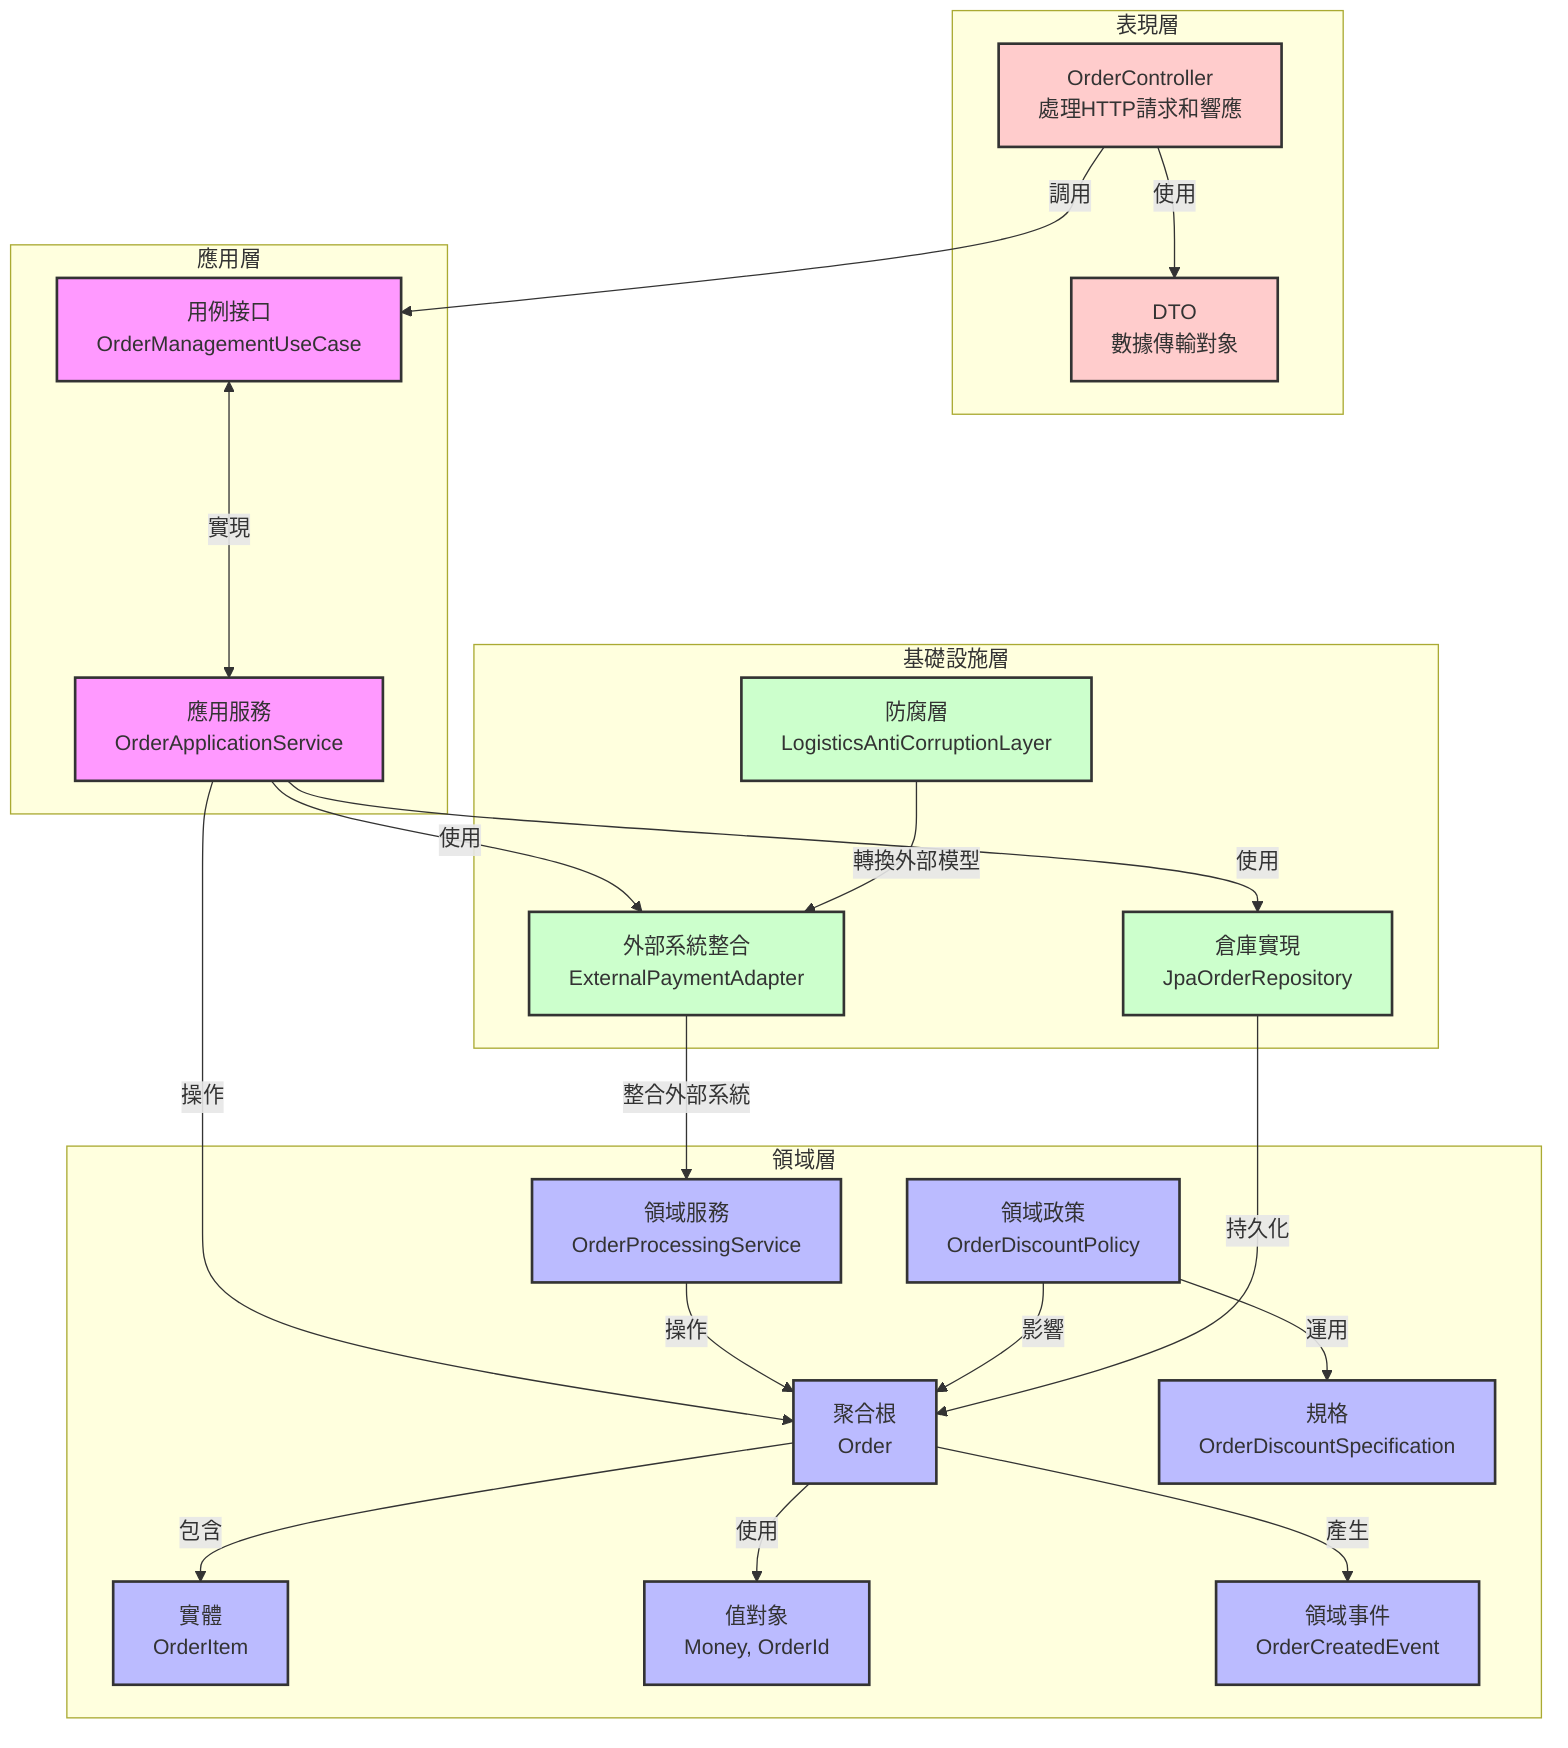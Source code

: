graph TB
    subgraph 表現層 ["表現層"]
        CTRL[OrderController<br>處理HTTP請求和響應]
        DTO[DTO<br>數據傳輸對象]
    end
    
    subgraph 應用層 ["應用層"]
        APP_SVC[應用服務<br>OrderApplicationService]
        USE_CASE[用例接口<br>OrderManagementUseCase]
    end
    
    subgraph 領域層 ["領域層"]
        AGG_ROOT[聚合根<br>Order]
        ENTITY[實體<br>OrderItem]
        VAL_OBJ[值對象<br>Money, OrderId]
        DOMAIN_EVT[領域事件<br>OrderCreatedEvent]
        DOMAIN_SVC[領域服務<br>OrderProcessingService]
        POLICY[領域政策<br>OrderDiscountPolicy]
        SPEC[規格<br>OrderDiscountSpecification]
    end
    
    subgraph 基礎設施層 ["基礎設施層"]
        REPO_IMPL[倉庫實現<br>JpaOrderRepository]
        EXT_ITGR[外部系統整合<br>ExternalPaymentAdapter]
        ACL[防腐層<br>LogisticsAntiCorruptionLayer]
    end
    
    CTRL -->|使用| DTO
    CTRL -->|調用| USE_CASE
    USE_CASE <---->|實現| APP_SVC
    APP_SVC -->|操作| AGG_ROOT
    APP_SVC -->|使用| REPO_IMPL
    APP_SVC -->|使用| EXT_ITGR
    AGG_ROOT -->|包含| ENTITY
    AGG_ROOT -->|使用| VAL_OBJ
    AGG_ROOT -->|產生| DOMAIN_EVT
    DOMAIN_SVC -->|操作| AGG_ROOT
    POLICY -->|運用| SPEC
    POLICY -->|影響| AGG_ROOT
    REPO_IMPL -->|持久化| AGG_ROOT
    EXT_ITGR -->|整合外部系統| DOMAIN_SVC
    ACL -->|轉換外部模型| EXT_ITGR
    
    classDef presentation fill:#ffcccc,stroke:#333,stroke-width:2px
    classDef application fill:#f9f,stroke:#333,stroke-width:2px
    classDef domain fill:#bbf,stroke:#333,stroke-width:2px
    classDef infrastructure fill:#ccffcc,stroke:#333,stroke-width:2px
    
    class CTRL,DTO presentation
    class APP_SVC,USE_CASE application
    class AGG_ROOT,ENTITY,VAL_OBJ,DOMAIN_EVT,DOMAIN_SVC,POLICY,SPEC domain
    class REPO_IMPL,EXT_ITGR,ACL infrastructure